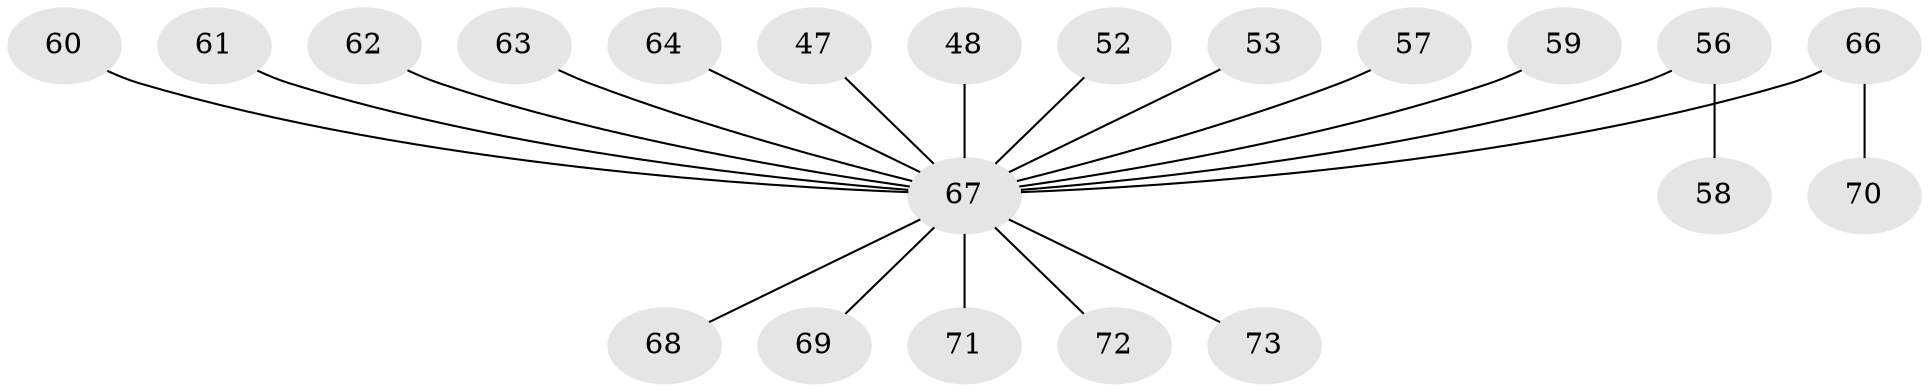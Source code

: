 // original degree distribution, {3: 0.2054794520547945, 4: 0.0547945205479452, 2: 0.1917808219178082, 7: 0.0136986301369863, 6: 0.0136986301369863, 1: 0.5068493150684932, 5: 0.0136986301369863}
// Generated by graph-tools (version 1.1) at 2025/56/03/04/25 21:56:45]
// undirected, 21 vertices, 20 edges
graph export_dot {
graph [start="1"]
  node [color=gray90,style=filled];
  47;
  48;
  52;
  53;
  56 [super="+36+51"];
  57;
  58;
  59;
  60;
  61;
  62;
  63;
  64;
  66;
  67 [super="+40+54+42+65+43+44+55+49+45"];
  68;
  69;
  70;
  71;
  72;
  73;
  47 -- 67;
  48 -- 67;
  52 -- 67;
  53 -- 67;
  56 -- 58;
  56 -- 67;
  57 -- 67;
  59 -- 67;
  60 -- 67;
  61 -- 67;
  62 -- 67;
  63 -- 67;
  64 -- 67;
  66 -- 70;
  66 -- 67;
  67 -- 69;
  67 -- 71;
  67 -- 73;
  67 -- 68;
  67 -- 72;
}
